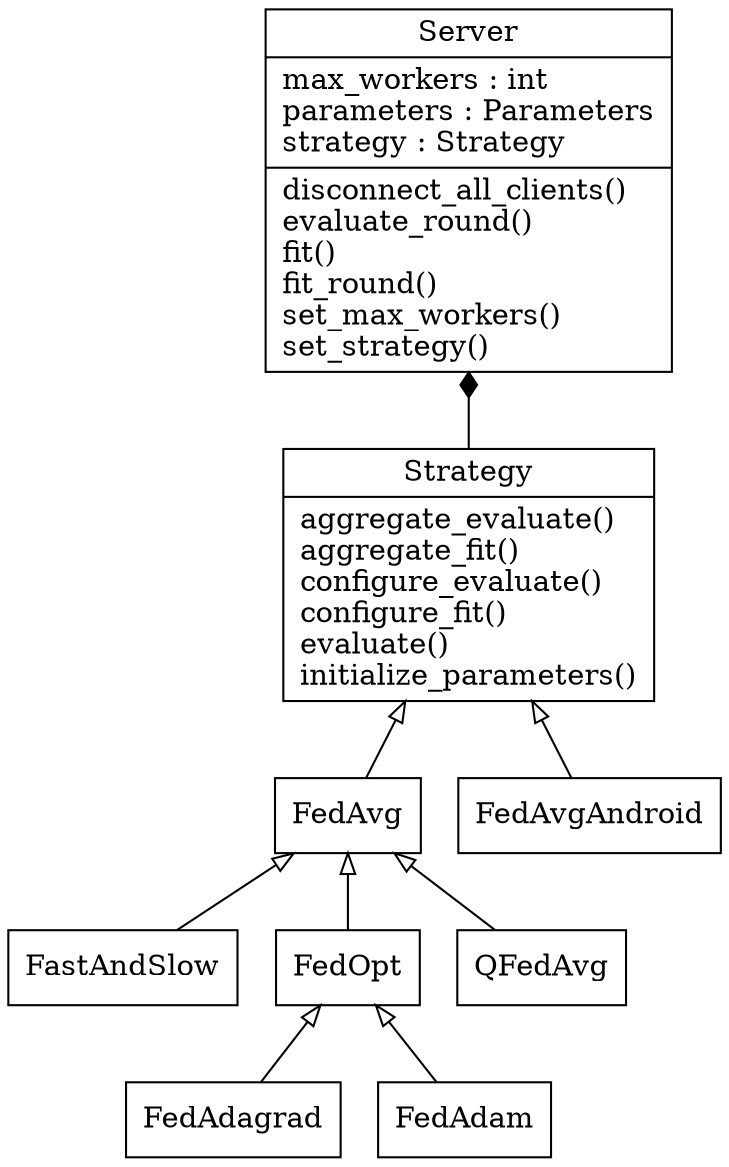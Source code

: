 digraph "classes" {
rankdir=BT
charset="utf-8"
//"flwr.server.client_manager.ClientManager" [color="black", fontcolor="black", label="{ClientManager|clients: List[ClientProxy]\l_client_manager: ClientManager\l|all()\lnum_available()\lregister()\lsample()\lunregister()\lwait_for()\l}", shape="record", style="solid"];
//"flwr.server.client_proxy.ClientProxy" [color="black", fontcolor="black", label="{ClientProxy|cid : str\lproperties : Dict\l|evaluate()\lfit()\lget_parameters()\lget_properties()\lreconnect()\l}", shape="record", style="solid"];
//"flwr.server.strategy.fast_and_slow.FastAndSlow" [color="black", fontcolor="black", label="{FastAndSlow|alternating_timeout : bool\lcontributions : Dict[str, List[Tuple[int, int, int]]]\ldurations : list, List[Tuple[str, float, int, int]]\ldynamic_timeout : bool\ldynamic_timeout_percentile : float\levaluate_metrics_aggregation_fn : Optional[MetricsAggregationFn]\lfit_metrics_aggregation_fn : Optional[MetricsAggregationFn]\limportance_sampling : bool\lmin_completion_rate_evaluate : float\lmin_completion_rate_fit : float\lr_fast : int\lr_slow : int\lt_fast : int\lt_slow : int\l|aggregate_evaluate(rnd: int, results: List[Tuple[ClientProxy, EvaluateRes]], failures: List[BaseException]): Tuple[Optional[float], Dict[str, Scalar]]\laggregate_fit(rnd: int, results: List[Tuple[ClientProxy, FitRes]], failures: List[BaseException]): Tuple[Optional[Parameters], Dict[str, Scalar]]\lconfigure_fit(rnd: int, parameters: Parameters, client_manager: ClientManager): List[Tuple[ClientProxy, FitIns]]\l}", shape="record", style="solid"];
"flwr.server.strategy.fast_and_slow.FastAndSlow" [color="black", fontcolor="black", label="FastAndSlow", shape="record"];
//"flwr.server.strategy.fault_tolerant_fedavg.FaultTolerantFedAvg" [color="black", fontcolor="black", label="{FaultTolerantFedAvg|completion_rate_evaluate : float\lcompletion_rate_fit : float\levaluate_metrics_aggregation_fn : Optional[MetricsAggregationFn]\lfit_metrics_aggregation_fn : Optional[MetricsAggregationFn]\l|aggregate_evaluate(rnd: int, results: List[Tuple[ClientProxy, EvaluateRes]], failures: List[BaseException]): Tuple[Optional[float], Dict[str, Scalar]]\laggregate_fit(rnd: int, results: List[Tuple[ClientProxy, FitRes]], failures: List[BaseException]): Tuple[Optional[Parameters], Dict[str, Scalar]]\l}", shape="record", style="solid"];
"flwr.server.strategy.fedadagrad.FedAdagrad" [color="black", fontcolor="black", label="{FedAdagrad}", shape="record", style="solid"];
"flwr.server.strategy.fedadam.FedAdam" [color="black", fontcolor="black", label="{FedAdam}", shape="record", style="solid"];
"flwr.server.strategy.fedavg.FedAvg" [color="black", fontcolor="black", label="FedAvg", shape="record", style="solid"];
"flwr.server.strategy.fedavg_android.FedAvgAndroid" [color="black", fontcolor="black", label="FedAvgAndroid", shape="record", style="solid"];
//"flwr.server.strategy.fedavgm.FedAvgM" [color="black", fontcolor="black", label="{FedAvgM|evaluate_metrics_aggregation_fn : NoneType\lfit_metrics_aggregation_fn : NoneType\linitial_parameters\lmomentum_vector : Optional[Weights]\lserver_learning_rate : float\lserver_momentum : float\lserver_opt : bool\l|aggregate_fit(rnd: int, results: List[Tuple[ClientProxy, FitRes]], failures: List[BaseException]): Tuple[Optional[Parameters], Dict[str, Scalar]]\linitialize_parameters(client_manager: ClientManager): Optional[Parameters]\l}", shape="record", style="solid"];
//"flwr.server.strategy.fedfs_v0.FedFSv0" [color="black", fontcolor="black", label="{FedFSv0|contributions : Dict[str, List[Tuple[int, int, int]]]\levaluate_metrics_aggregation_fn : Optional[MetricsAggregationFn]\lfit_metrics_aggregation_fn : Optional[MetricsAggregationFn]\lmin_completion_rate_evaluate : float\lmin_completion_rate_fit : float\lr_fast : int\lr_slow : int\lt_fast : int\lt_slow : int\l|aggregate_evaluate(rnd: int, results: List[Tuple[ClientProxy, EvaluateRes]], failures: List[BaseException]): Tuple[Optional[float], Dict[str, Scalar]]\laggregate_fit(rnd: int, results: List[Tuple[ClientProxy, FitRes]], failures: List[BaseException]): Tuple[Optional[Parameters], Dict[str, Scalar]]\lconfigure_fit(rnd: int, parameters: Parameters, client_manager: ClientManager): List[Tuple[ClientProxy, FitIns]]\l}", shape="record", style="solid"];
//"flwr.server.strategy.fedfs_v1.FedFSv1" [color="black", fontcolor="black", label="{FedFSv1|contributions : Dict[str, List[Tuple[int, int, int]]]\ldurations : List[Tuple[str, float, int, int]], list\ldynamic_timeout_percentile : float\levaluate_metrics_aggregation_fn : Optional[MetricsAggregationFn]\lfit_metrics_aggregation_fn : Optional[MetricsAggregationFn]\lmin_completion_rate_evaluate : float\lmin_completion_rate_fit : float\lr_fast : int\lr_slow : int\lt_max : int\luse_past_contributions : bool\l|aggregate_evaluate(rnd: int, results: List[Tuple[ClientProxy, EvaluateRes]], failures: List[BaseException]): Tuple[Optional[float], Dict[str, Scalar]]\laggregate_fit(rnd: int, results: List[Tuple[ClientProxy, FitRes]], failures: List[BaseException]): Tuple[Optional[Parameters], Dict[str, Scalar]]\lconfigure_fit(rnd: int, parameters: Parameters, client_manager: ClientManager): List[Tuple[ClientProxy, FitIns]]\l}", shape="record", style="solid"];
"flwr.server.strategy.fedopt.FedOpt" [color="black", fontcolor="black", label="FedOpt", shape="record", style="solid"];
//"flwr.server.strategy.fedyogi.FedYogi" [color="black", fontcolor="black", label="{FedYogi|current_weights\lm_t\lv_t\l|aggregate_fit(rnd: int, results: List[Tuple[ClientProxy, FitRes]], failures: List[BaseException]): Tuple[Optional[Parameters], Dict[str, Scalar]]\l}", shape="record", style="solid"];
"flwr.server.strategy.qfedavg.QFedAvg" [color="black", fontcolor="black", label="{QFedAvg}", shape="record", style="solid"];
"flwr.server.server.Server" [color="black", fontcolor="black", label="{Server|max_workers : int\lparameters : Parameters\lstrategy : Strategy\l|disconnect_all_clients()\levaluate_round()\lfit()\lfit_round()\lset_max_workers()\lset_strategy() \l}", shape="record", style="solid"];
"flwr.server.strategy.strategy.Strategy" [color="black", fontcolor="black", label="{Strategy|aggregate_evaluate()\laggregate_fit()\lconfigure_evaluate()\lconfigure_fit()\levaluate()\linitialize_parameters()\l}", shape="record", style="solid"];

"flwr.server.strategy.fast_and_slow.FastAndSlow" -> "flwr.server.strategy.fedavg.FedAvg" [arrowhead="empty", arrowtail="none"];
//"flwr.server.strategy.fault_tolerant_fedavg.FaultTolerantFedAvg" -> "flwr.server.strategy.fedavg.FedAvg" [arrowhead="empty", arrowtail="none"];
"flwr.server.strategy.fedadagrad.FedAdagrad" -> "flwr.server.strategy.fedopt.FedOpt" [arrowhead="empty", arrowtail="none"];
"flwr.server.strategy.fedadam.FedAdam" -> "flwr.server.strategy.fedopt.FedOpt" [arrowhead="empty", arrowtail="none"];
"flwr.server.strategy.fedavg.FedAvg" -> "flwr.server.strategy.strategy.Strategy" [arrowhead="empty", arrowtail="none"];
"flwr.server.strategy.fedavg_android.FedAvgAndroid" -> "flwr.server.strategy.strategy.Strategy" [arrowhead="empty", arrowtail="none"];
//"flwr.server.strategy.fedavgm.FedAvgM" -> "flwr.server.strategy.fedavg.FedAvg" [arrowhead="empty", arrowtail="none"];
//"flwr.server.strategy.fedfs_v0.FedFSv0" -> "flwr.server.strategy.fedavg.FedAvg" [arrowhead="empty", arrowtail="none"];
//"flwr.server.strategy.fedfs_v1.FedFSv1" -> "flwr.server.strategy.fedavg.FedAvg" [arrowhead="empty", arrowtail="none"];
"flwr.server.strategy.fedopt.FedOpt" -> "flwr.server.strategy.fedavg.FedAvg" [arrowhead="empty", arrowtail="none"];
//"flwr.server.strategy.fedyogi.FedYogi" -> "flwr.server.strategy.fedopt.FedOpt" [arrowhead="empty", arrowtail="none"];
"flwr.server.strategy.qfedavg.QFedAvg" -> "flwr.server.strategy.fedavg.FedAvg" [arrowhead="empty", arrowtail="none"];
//"flwr.server.client_proxy.ClientProxy" -> "flwr.server.client_manager.ClientManager" [arrowhead="diamond", arrowtail="none", style="solid"];
//"flwr.server.client_manager.ClientManager" -> "flwr.server.server.Server" [arrowhead="diamond", arrowtail="none", style="solid"];
"flwr.server.strategy.strategy.Strategy" -> "flwr.server.server.Server" [arrowhead="diamond", arrowtail="none", style="solid"];
}
